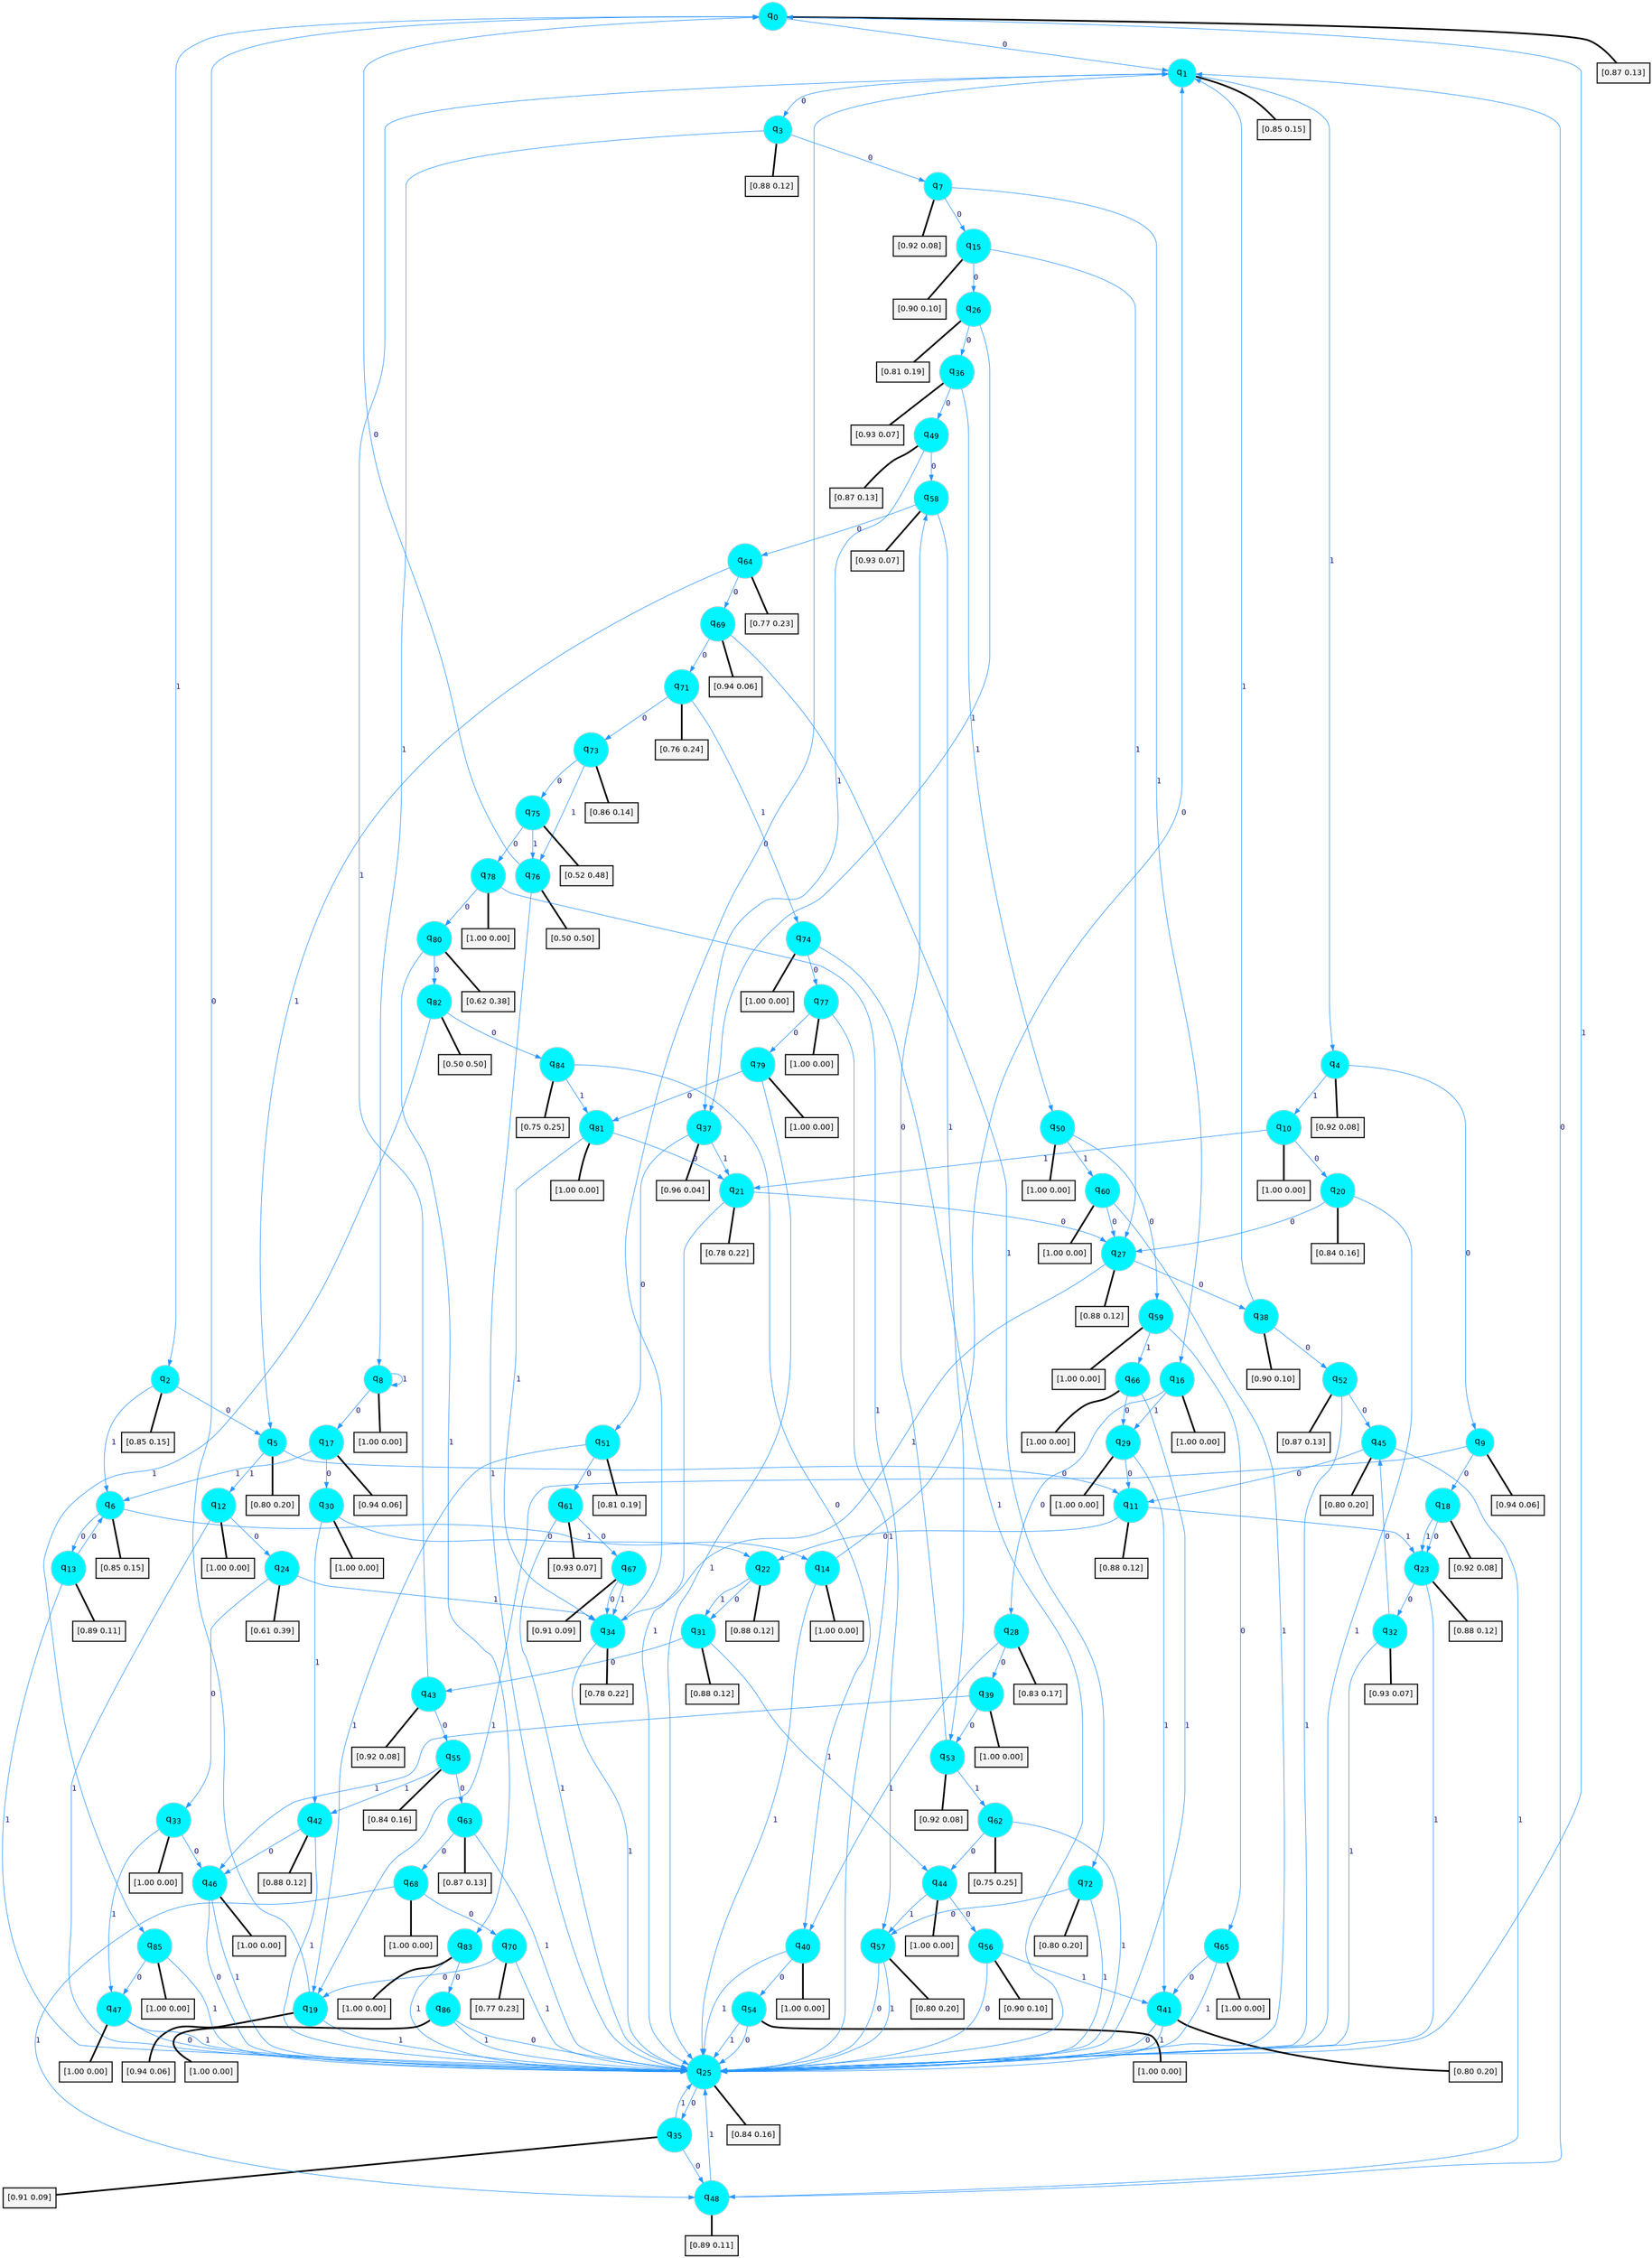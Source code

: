 digraph G {
graph [
bgcolor=transparent, dpi=300, rankdir=TD, size="40,25"];
node [
color=gray, fillcolor=turquoise1, fontcolor=black, fontname=Helvetica, fontsize=16, fontweight=bold, shape=circle, style=filled];
edge [
arrowsize=1, color=dodgerblue1, fontcolor=midnightblue, fontname=courier, fontweight=bold, penwidth=1, style=solid, weight=20];
0[label=<q<SUB>0</SUB>>];
1[label=<q<SUB>1</SUB>>];
2[label=<q<SUB>2</SUB>>];
3[label=<q<SUB>3</SUB>>];
4[label=<q<SUB>4</SUB>>];
5[label=<q<SUB>5</SUB>>];
6[label=<q<SUB>6</SUB>>];
7[label=<q<SUB>7</SUB>>];
8[label=<q<SUB>8</SUB>>];
9[label=<q<SUB>9</SUB>>];
10[label=<q<SUB>10</SUB>>];
11[label=<q<SUB>11</SUB>>];
12[label=<q<SUB>12</SUB>>];
13[label=<q<SUB>13</SUB>>];
14[label=<q<SUB>14</SUB>>];
15[label=<q<SUB>15</SUB>>];
16[label=<q<SUB>16</SUB>>];
17[label=<q<SUB>17</SUB>>];
18[label=<q<SUB>18</SUB>>];
19[label=<q<SUB>19</SUB>>];
20[label=<q<SUB>20</SUB>>];
21[label=<q<SUB>21</SUB>>];
22[label=<q<SUB>22</SUB>>];
23[label=<q<SUB>23</SUB>>];
24[label=<q<SUB>24</SUB>>];
25[label=<q<SUB>25</SUB>>];
26[label=<q<SUB>26</SUB>>];
27[label=<q<SUB>27</SUB>>];
28[label=<q<SUB>28</SUB>>];
29[label=<q<SUB>29</SUB>>];
30[label=<q<SUB>30</SUB>>];
31[label=<q<SUB>31</SUB>>];
32[label=<q<SUB>32</SUB>>];
33[label=<q<SUB>33</SUB>>];
34[label=<q<SUB>34</SUB>>];
35[label=<q<SUB>35</SUB>>];
36[label=<q<SUB>36</SUB>>];
37[label=<q<SUB>37</SUB>>];
38[label=<q<SUB>38</SUB>>];
39[label=<q<SUB>39</SUB>>];
40[label=<q<SUB>40</SUB>>];
41[label=<q<SUB>41</SUB>>];
42[label=<q<SUB>42</SUB>>];
43[label=<q<SUB>43</SUB>>];
44[label=<q<SUB>44</SUB>>];
45[label=<q<SUB>45</SUB>>];
46[label=<q<SUB>46</SUB>>];
47[label=<q<SUB>47</SUB>>];
48[label=<q<SUB>48</SUB>>];
49[label=<q<SUB>49</SUB>>];
50[label=<q<SUB>50</SUB>>];
51[label=<q<SUB>51</SUB>>];
52[label=<q<SUB>52</SUB>>];
53[label=<q<SUB>53</SUB>>];
54[label=<q<SUB>54</SUB>>];
55[label=<q<SUB>55</SUB>>];
56[label=<q<SUB>56</SUB>>];
57[label=<q<SUB>57</SUB>>];
58[label=<q<SUB>58</SUB>>];
59[label=<q<SUB>59</SUB>>];
60[label=<q<SUB>60</SUB>>];
61[label=<q<SUB>61</SUB>>];
62[label=<q<SUB>62</SUB>>];
63[label=<q<SUB>63</SUB>>];
64[label=<q<SUB>64</SUB>>];
65[label=<q<SUB>65</SUB>>];
66[label=<q<SUB>66</SUB>>];
67[label=<q<SUB>67</SUB>>];
68[label=<q<SUB>68</SUB>>];
69[label=<q<SUB>69</SUB>>];
70[label=<q<SUB>70</SUB>>];
71[label=<q<SUB>71</SUB>>];
72[label=<q<SUB>72</SUB>>];
73[label=<q<SUB>73</SUB>>];
74[label=<q<SUB>74</SUB>>];
75[label=<q<SUB>75</SUB>>];
76[label=<q<SUB>76</SUB>>];
77[label=<q<SUB>77</SUB>>];
78[label=<q<SUB>78</SUB>>];
79[label=<q<SUB>79</SUB>>];
80[label=<q<SUB>80</SUB>>];
81[label=<q<SUB>81</SUB>>];
82[label=<q<SUB>82</SUB>>];
83[label=<q<SUB>83</SUB>>];
84[label=<q<SUB>84</SUB>>];
85[label=<q<SUB>85</SUB>>];
86[label=<q<SUB>86</SUB>>];
87[label="[0.87 0.13]", shape=box,fontcolor=black, fontname=Helvetica, fontsize=14, penwidth=2, fillcolor=whitesmoke,color=black];
88[label="[0.85 0.15]", shape=box,fontcolor=black, fontname=Helvetica, fontsize=14, penwidth=2, fillcolor=whitesmoke,color=black];
89[label="[0.85 0.15]", shape=box,fontcolor=black, fontname=Helvetica, fontsize=14, penwidth=2, fillcolor=whitesmoke,color=black];
90[label="[0.88 0.12]", shape=box,fontcolor=black, fontname=Helvetica, fontsize=14, penwidth=2, fillcolor=whitesmoke,color=black];
91[label="[0.92 0.08]", shape=box,fontcolor=black, fontname=Helvetica, fontsize=14, penwidth=2, fillcolor=whitesmoke,color=black];
92[label="[0.80 0.20]", shape=box,fontcolor=black, fontname=Helvetica, fontsize=14, penwidth=2, fillcolor=whitesmoke,color=black];
93[label="[0.85 0.15]", shape=box,fontcolor=black, fontname=Helvetica, fontsize=14, penwidth=2, fillcolor=whitesmoke,color=black];
94[label="[0.92 0.08]", shape=box,fontcolor=black, fontname=Helvetica, fontsize=14, penwidth=2, fillcolor=whitesmoke,color=black];
95[label="[1.00 0.00]", shape=box,fontcolor=black, fontname=Helvetica, fontsize=14, penwidth=2, fillcolor=whitesmoke,color=black];
96[label="[0.94 0.06]", shape=box,fontcolor=black, fontname=Helvetica, fontsize=14, penwidth=2, fillcolor=whitesmoke,color=black];
97[label="[1.00 0.00]", shape=box,fontcolor=black, fontname=Helvetica, fontsize=14, penwidth=2, fillcolor=whitesmoke,color=black];
98[label="[0.88 0.12]", shape=box,fontcolor=black, fontname=Helvetica, fontsize=14, penwidth=2, fillcolor=whitesmoke,color=black];
99[label="[1.00 0.00]", shape=box,fontcolor=black, fontname=Helvetica, fontsize=14, penwidth=2, fillcolor=whitesmoke,color=black];
100[label="[0.89 0.11]", shape=box,fontcolor=black, fontname=Helvetica, fontsize=14, penwidth=2, fillcolor=whitesmoke,color=black];
101[label="[1.00 0.00]", shape=box,fontcolor=black, fontname=Helvetica, fontsize=14, penwidth=2, fillcolor=whitesmoke,color=black];
102[label="[0.90 0.10]", shape=box,fontcolor=black, fontname=Helvetica, fontsize=14, penwidth=2, fillcolor=whitesmoke,color=black];
103[label="[1.00 0.00]", shape=box,fontcolor=black, fontname=Helvetica, fontsize=14, penwidth=2, fillcolor=whitesmoke,color=black];
104[label="[0.94 0.06]", shape=box,fontcolor=black, fontname=Helvetica, fontsize=14, penwidth=2, fillcolor=whitesmoke,color=black];
105[label="[0.92 0.08]", shape=box,fontcolor=black, fontname=Helvetica, fontsize=14, penwidth=2, fillcolor=whitesmoke,color=black];
106[label="[0.94 0.06]", shape=box,fontcolor=black, fontname=Helvetica, fontsize=14, penwidth=2, fillcolor=whitesmoke,color=black];
107[label="[0.84 0.16]", shape=box,fontcolor=black, fontname=Helvetica, fontsize=14, penwidth=2, fillcolor=whitesmoke,color=black];
108[label="[0.78 0.22]", shape=box,fontcolor=black, fontname=Helvetica, fontsize=14, penwidth=2, fillcolor=whitesmoke,color=black];
109[label="[0.88 0.12]", shape=box,fontcolor=black, fontname=Helvetica, fontsize=14, penwidth=2, fillcolor=whitesmoke,color=black];
110[label="[0.88 0.12]", shape=box,fontcolor=black, fontname=Helvetica, fontsize=14, penwidth=2, fillcolor=whitesmoke,color=black];
111[label="[0.61 0.39]", shape=box,fontcolor=black, fontname=Helvetica, fontsize=14, penwidth=2, fillcolor=whitesmoke,color=black];
112[label="[0.84 0.16]", shape=box,fontcolor=black, fontname=Helvetica, fontsize=14, penwidth=2, fillcolor=whitesmoke,color=black];
113[label="[0.81 0.19]", shape=box,fontcolor=black, fontname=Helvetica, fontsize=14, penwidth=2, fillcolor=whitesmoke,color=black];
114[label="[0.88 0.12]", shape=box,fontcolor=black, fontname=Helvetica, fontsize=14, penwidth=2, fillcolor=whitesmoke,color=black];
115[label="[0.83 0.17]", shape=box,fontcolor=black, fontname=Helvetica, fontsize=14, penwidth=2, fillcolor=whitesmoke,color=black];
116[label="[1.00 0.00]", shape=box,fontcolor=black, fontname=Helvetica, fontsize=14, penwidth=2, fillcolor=whitesmoke,color=black];
117[label="[1.00 0.00]", shape=box,fontcolor=black, fontname=Helvetica, fontsize=14, penwidth=2, fillcolor=whitesmoke,color=black];
118[label="[0.88 0.12]", shape=box,fontcolor=black, fontname=Helvetica, fontsize=14, penwidth=2, fillcolor=whitesmoke,color=black];
119[label="[0.93 0.07]", shape=box,fontcolor=black, fontname=Helvetica, fontsize=14, penwidth=2, fillcolor=whitesmoke,color=black];
120[label="[1.00 0.00]", shape=box,fontcolor=black, fontname=Helvetica, fontsize=14, penwidth=2, fillcolor=whitesmoke,color=black];
121[label="[0.78 0.22]", shape=box,fontcolor=black, fontname=Helvetica, fontsize=14, penwidth=2, fillcolor=whitesmoke,color=black];
122[label="[0.91 0.09]", shape=box,fontcolor=black, fontname=Helvetica, fontsize=14, penwidth=2, fillcolor=whitesmoke,color=black];
123[label="[0.93 0.07]", shape=box,fontcolor=black, fontname=Helvetica, fontsize=14, penwidth=2, fillcolor=whitesmoke,color=black];
124[label="[0.96 0.04]", shape=box,fontcolor=black, fontname=Helvetica, fontsize=14, penwidth=2, fillcolor=whitesmoke,color=black];
125[label="[0.90 0.10]", shape=box,fontcolor=black, fontname=Helvetica, fontsize=14, penwidth=2, fillcolor=whitesmoke,color=black];
126[label="[1.00 0.00]", shape=box,fontcolor=black, fontname=Helvetica, fontsize=14, penwidth=2, fillcolor=whitesmoke,color=black];
127[label="[1.00 0.00]", shape=box,fontcolor=black, fontname=Helvetica, fontsize=14, penwidth=2, fillcolor=whitesmoke,color=black];
128[label="[0.80 0.20]", shape=box,fontcolor=black, fontname=Helvetica, fontsize=14, penwidth=2, fillcolor=whitesmoke,color=black];
129[label="[0.88 0.12]", shape=box,fontcolor=black, fontname=Helvetica, fontsize=14, penwidth=2, fillcolor=whitesmoke,color=black];
130[label="[0.92 0.08]", shape=box,fontcolor=black, fontname=Helvetica, fontsize=14, penwidth=2, fillcolor=whitesmoke,color=black];
131[label="[1.00 0.00]", shape=box,fontcolor=black, fontname=Helvetica, fontsize=14, penwidth=2, fillcolor=whitesmoke,color=black];
132[label="[0.80 0.20]", shape=box,fontcolor=black, fontname=Helvetica, fontsize=14, penwidth=2, fillcolor=whitesmoke,color=black];
133[label="[1.00 0.00]", shape=box,fontcolor=black, fontname=Helvetica, fontsize=14, penwidth=2, fillcolor=whitesmoke,color=black];
134[label="[1.00 0.00]", shape=box,fontcolor=black, fontname=Helvetica, fontsize=14, penwidth=2, fillcolor=whitesmoke,color=black];
135[label="[0.89 0.11]", shape=box,fontcolor=black, fontname=Helvetica, fontsize=14, penwidth=2, fillcolor=whitesmoke,color=black];
136[label="[0.87 0.13]", shape=box,fontcolor=black, fontname=Helvetica, fontsize=14, penwidth=2, fillcolor=whitesmoke,color=black];
137[label="[1.00 0.00]", shape=box,fontcolor=black, fontname=Helvetica, fontsize=14, penwidth=2, fillcolor=whitesmoke,color=black];
138[label="[0.81 0.19]", shape=box,fontcolor=black, fontname=Helvetica, fontsize=14, penwidth=2, fillcolor=whitesmoke,color=black];
139[label="[0.87 0.13]", shape=box,fontcolor=black, fontname=Helvetica, fontsize=14, penwidth=2, fillcolor=whitesmoke,color=black];
140[label="[0.92 0.08]", shape=box,fontcolor=black, fontname=Helvetica, fontsize=14, penwidth=2, fillcolor=whitesmoke,color=black];
141[label="[1.00 0.00]", shape=box,fontcolor=black, fontname=Helvetica, fontsize=14, penwidth=2, fillcolor=whitesmoke,color=black];
142[label="[0.84 0.16]", shape=box,fontcolor=black, fontname=Helvetica, fontsize=14, penwidth=2, fillcolor=whitesmoke,color=black];
143[label="[0.90 0.10]", shape=box,fontcolor=black, fontname=Helvetica, fontsize=14, penwidth=2, fillcolor=whitesmoke,color=black];
144[label="[0.80 0.20]", shape=box,fontcolor=black, fontname=Helvetica, fontsize=14, penwidth=2, fillcolor=whitesmoke,color=black];
145[label="[0.93 0.07]", shape=box,fontcolor=black, fontname=Helvetica, fontsize=14, penwidth=2, fillcolor=whitesmoke,color=black];
146[label="[1.00 0.00]", shape=box,fontcolor=black, fontname=Helvetica, fontsize=14, penwidth=2, fillcolor=whitesmoke,color=black];
147[label="[1.00 0.00]", shape=box,fontcolor=black, fontname=Helvetica, fontsize=14, penwidth=2, fillcolor=whitesmoke,color=black];
148[label="[0.93 0.07]", shape=box,fontcolor=black, fontname=Helvetica, fontsize=14, penwidth=2, fillcolor=whitesmoke,color=black];
149[label="[0.75 0.25]", shape=box,fontcolor=black, fontname=Helvetica, fontsize=14, penwidth=2, fillcolor=whitesmoke,color=black];
150[label="[0.87 0.13]", shape=box,fontcolor=black, fontname=Helvetica, fontsize=14, penwidth=2, fillcolor=whitesmoke,color=black];
151[label="[0.77 0.23]", shape=box,fontcolor=black, fontname=Helvetica, fontsize=14, penwidth=2, fillcolor=whitesmoke,color=black];
152[label="[1.00 0.00]", shape=box,fontcolor=black, fontname=Helvetica, fontsize=14, penwidth=2, fillcolor=whitesmoke,color=black];
153[label="[1.00 0.00]", shape=box,fontcolor=black, fontname=Helvetica, fontsize=14, penwidth=2, fillcolor=whitesmoke,color=black];
154[label="[0.91 0.09]", shape=box,fontcolor=black, fontname=Helvetica, fontsize=14, penwidth=2, fillcolor=whitesmoke,color=black];
155[label="[1.00 0.00]", shape=box,fontcolor=black, fontname=Helvetica, fontsize=14, penwidth=2, fillcolor=whitesmoke,color=black];
156[label="[0.94 0.06]", shape=box,fontcolor=black, fontname=Helvetica, fontsize=14, penwidth=2, fillcolor=whitesmoke,color=black];
157[label="[0.77 0.23]", shape=box,fontcolor=black, fontname=Helvetica, fontsize=14, penwidth=2, fillcolor=whitesmoke,color=black];
158[label="[0.76 0.24]", shape=box,fontcolor=black, fontname=Helvetica, fontsize=14, penwidth=2, fillcolor=whitesmoke,color=black];
159[label="[0.80 0.20]", shape=box,fontcolor=black, fontname=Helvetica, fontsize=14, penwidth=2, fillcolor=whitesmoke,color=black];
160[label="[0.86 0.14]", shape=box,fontcolor=black, fontname=Helvetica, fontsize=14, penwidth=2, fillcolor=whitesmoke,color=black];
161[label="[1.00 0.00]", shape=box,fontcolor=black, fontname=Helvetica, fontsize=14, penwidth=2, fillcolor=whitesmoke,color=black];
162[label="[0.52 0.48]", shape=box,fontcolor=black, fontname=Helvetica, fontsize=14, penwidth=2, fillcolor=whitesmoke,color=black];
163[label="[0.50 0.50]", shape=box,fontcolor=black, fontname=Helvetica, fontsize=14, penwidth=2, fillcolor=whitesmoke,color=black];
164[label="[1.00 0.00]", shape=box,fontcolor=black, fontname=Helvetica, fontsize=14, penwidth=2, fillcolor=whitesmoke,color=black];
165[label="[1.00 0.00]", shape=box,fontcolor=black, fontname=Helvetica, fontsize=14, penwidth=2, fillcolor=whitesmoke,color=black];
166[label="[1.00 0.00]", shape=box,fontcolor=black, fontname=Helvetica, fontsize=14, penwidth=2, fillcolor=whitesmoke,color=black];
167[label="[0.62 0.38]", shape=box,fontcolor=black, fontname=Helvetica, fontsize=14, penwidth=2, fillcolor=whitesmoke,color=black];
168[label="[1.00 0.00]", shape=box,fontcolor=black, fontname=Helvetica, fontsize=14, penwidth=2, fillcolor=whitesmoke,color=black];
169[label="[0.50 0.50]", shape=box,fontcolor=black, fontname=Helvetica, fontsize=14, penwidth=2, fillcolor=whitesmoke,color=black];
170[label="[1.00 0.00]", shape=box,fontcolor=black, fontname=Helvetica, fontsize=14, penwidth=2, fillcolor=whitesmoke,color=black];
171[label="[0.75 0.25]", shape=box,fontcolor=black, fontname=Helvetica, fontsize=14, penwidth=2, fillcolor=whitesmoke,color=black];
172[label="[1.00 0.00]", shape=box,fontcolor=black, fontname=Helvetica, fontsize=14, penwidth=2, fillcolor=whitesmoke,color=black];
173[label="[1.00 0.00]", shape=box,fontcolor=black, fontname=Helvetica, fontsize=14, penwidth=2, fillcolor=whitesmoke,color=black];
0->1 [label=0];
0->2 [label=1];
0->87 [arrowhead=none, penwidth=3,color=black];
1->3 [label=0];
1->4 [label=1];
1->88 [arrowhead=none, penwidth=3,color=black];
2->5 [label=0];
2->6 [label=1];
2->89 [arrowhead=none, penwidth=3,color=black];
3->7 [label=0];
3->8 [label=1];
3->90 [arrowhead=none, penwidth=3,color=black];
4->9 [label=0];
4->10 [label=1];
4->91 [arrowhead=none, penwidth=3,color=black];
5->11 [label=0];
5->12 [label=1];
5->92 [arrowhead=none, penwidth=3,color=black];
6->13 [label=0];
6->14 [label=1];
6->93 [arrowhead=none, penwidth=3,color=black];
7->15 [label=0];
7->16 [label=1];
7->94 [arrowhead=none, penwidth=3,color=black];
8->17 [label=0];
8->8 [label=1];
8->95 [arrowhead=none, penwidth=3,color=black];
9->18 [label=0];
9->19 [label=1];
9->96 [arrowhead=none, penwidth=3,color=black];
10->20 [label=0];
10->21 [label=1];
10->97 [arrowhead=none, penwidth=3,color=black];
11->22 [label=0];
11->23 [label=1];
11->98 [arrowhead=none, penwidth=3,color=black];
12->24 [label=0];
12->25 [label=1];
12->99 [arrowhead=none, penwidth=3,color=black];
13->6 [label=0];
13->25 [label=1];
13->100 [arrowhead=none, penwidth=3,color=black];
14->1 [label=0];
14->25 [label=1];
14->101 [arrowhead=none, penwidth=3,color=black];
15->26 [label=0];
15->27 [label=1];
15->102 [arrowhead=none, penwidth=3,color=black];
16->28 [label=0];
16->29 [label=1];
16->103 [arrowhead=none, penwidth=3,color=black];
17->30 [label=0];
17->6 [label=1];
17->104 [arrowhead=none, penwidth=3,color=black];
18->23 [label=0];
18->23 [label=1];
18->105 [arrowhead=none, penwidth=3,color=black];
19->0 [label=0];
19->25 [label=1];
19->106 [arrowhead=none, penwidth=3,color=black];
20->27 [label=0];
20->25 [label=1];
20->107 [arrowhead=none, penwidth=3,color=black];
21->27 [label=0];
21->25 [label=1];
21->108 [arrowhead=none, penwidth=3,color=black];
22->31 [label=0];
22->31 [label=1];
22->109 [arrowhead=none, penwidth=3,color=black];
23->32 [label=0];
23->25 [label=1];
23->110 [arrowhead=none, penwidth=3,color=black];
24->33 [label=0];
24->34 [label=1];
24->111 [arrowhead=none, penwidth=3,color=black];
25->35 [label=0];
25->0 [label=1];
25->112 [arrowhead=none, penwidth=3,color=black];
26->36 [label=0];
26->37 [label=1];
26->113 [arrowhead=none, penwidth=3,color=black];
27->38 [label=0];
27->34 [label=1];
27->114 [arrowhead=none, penwidth=3,color=black];
28->39 [label=0];
28->40 [label=1];
28->115 [arrowhead=none, penwidth=3,color=black];
29->11 [label=0];
29->41 [label=1];
29->116 [arrowhead=none, penwidth=3,color=black];
30->22 [label=0];
30->42 [label=1];
30->117 [arrowhead=none, penwidth=3,color=black];
31->43 [label=0];
31->44 [label=1];
31->118 [arrowhead=none, penwidth=3,color=black];
32->45 [label=0];
32->25 [label=1];
32->119 [arrowhead=none, penwidth=3,color=black];
33->46 [label=0];
33->47 [label=1];
33->120 [arrowhead=none, penwidth=3,color=black];
34->1 [label=0];
34->25 [label=1];
34->121 [arrowhead=none, penwidth=3,color=black];
35->48 [label=0];
35->25 [label=1];
35->122 [arrowhead=none, penwidth=3,color=black];
36->49 [label=0];
36->50 [label=1];
36->123 [arrowhead=none, penwidth=3,color=black];
37->51 [label=0];
37->21 [label=1];
37->124 [arrowhead=none, penwidth=3,color=black];
38->52 [label=0];
38->1 [label=1];
38->125 [arrowhead=none, penwidth=3,color=black];
39->53 [label=0];
39->46 [label=1];
39->126 [arrowhead=none, penwidth=3,color=black];
40->54 [label=0];
40->25 [label=1];
40->127 [arrowhead=none, penwidth=3,color=black];
41->25 [label=0];
41->25 [label=1];
41->128 [arrowhead=none, penwidth=3,color=black];
42->46 [label=0];
42->25 [label=1];
42->129 [arrowhead=none, penwidth=3,color=black];
43->55 [label=0];
43->1 [label=1];
43->130 [arrowhead=none, penwidth=3,color=black];
44->56 [label=0];
44->57 [label=1];
44->131 [arrowhead=none, penwidth=3,color=black];
45->11 [label=0];
45->48 [label=1];
45->132 [arrowhead=none, penwidth=3,color=black];
46->25 [label=0];
46->25 [label=1];
46->133 [arrowhead=none, penwidth=3,color=black];
47->25 [label=0];
47->25 [label=1];
47->134 [arrowhead=none, penwidth=3,color=black];
48->1 [label=0];
48->25 [label=1];
48->135 [arrowhead=none, penwidth=3,color=black];
49->58 [label=0];
49->37 [label=1];
49->136 [arrowhead=none, penwidth=3,color=black];
50->59 [label=0];
50->60 [label=1];
50->137 [arrowhead=none, penwidth=3,color=black];
51->61 [label=0];
51->19 [label=1];
51->138 [arrowhead=none, penwidth=3,color=black];
52->45 [label=0];
52->25 [label=1];
52->139 [arrowhead=none, penwidth=3,color=black];
53->58 [label=0];
53->62 [label=1];
53->140 [arrowhead=none, penwidth=3,color=black];
54->25 [label=0];
54->25 [label=1];
54->141 [arrowhead=none, penwidth=3,color=black];
55->63 [label=0];
55->42 [label=1];
55->142 [arrowhead=none, penwidth=3,color=black];
56->25 [label=0];
56->41 [label=1];
56->143 [arrowhead=none, penwidth=3,color=black];
57->25 [label=0];
57->25 [label=1];
57->144 [arrowhead=none, penwidth=3,color=black];
58->64 [label=0];
58->53 [label=1];
58->145 [arrowhead=none, penwidth=3,color=black];
59->65 [label=0];
59->66 [label=1];
59->146 [arrowhead=none, penwidth=3,color=black];
60->27 [label=0];
60->25 [label=1];
60->147 [arrowhead=none, penwidth=3,color=black];
61->67 [label=0];
61->25 [label=1];
61->148 [arrowhead=none, penwidth=3,color=black];
62->44 [label=0];
62->25 [label=1];
62->149 [arrowhead=none, penwidth=3,color=black];
63->68 [label=0];
63->25 [label=1];
63->150 [arrowhead=none, penwidth=3,color=black];
64->69 [label=0];
64->5 [label=1];
64->151 [arrowhead=none, penwidth=3,color=black];
65->41 [label=0];
65->25 [label=1];
65->152 [arrowhead=none, penwidth=3,color=black];
66->29 [label=0];
66->25 [label=1];
66->153 [arrowhead=none, penwidth=3,color=black];
67->34 [label=0];
67->34 [label=1];
67->154 [arrowhead=none, penwidth=3,color=black];
68->70 [label=0];
68->48 [label=1];
68->155 [arrowhead=none, penwidth=3,color=black];
69->71 [label=0];
69->72 [label=1];
69->156 [arrowhead=none, penwidth=3,color=black];
70->19 [label=0];
70->25 [label=1];
70->157 [arrowhead=none, penwidth=3,color=black];
71->73 [label=0];
71->74 [label=1];
71->158 [arrowhead=none, penwidth=3,color=black];
72->57 [label=0];
72->25 [label=1];
72->159 [arrowhead=none, penwidth=3,color=black];
73->75 [label=0];
73->76 [label=1];
73->160 [arrowhead=none, penwidth=3,color=black];
74->77 [label=0];
74->25 [label=1];
74->161 [arrowhead=none, penwidth=3,color=black];
75->78 [label=0];
75->76 [label=1];
75->162 [arrowhead=none, penwidth=3,color=black];
76->0 [label=0];
76->25 [label=1];
76->163 [arrowhead=none, penwidth=3,color=black];
77->79 [label=0];
77->25 [label=1];
77->164 [arrowhead=none, penwidth=3,color=black];
78->80 [label=0];
78->57 [label=1];
78->165 [arrowhead=none, penwidth=3,color=black];
79->81 [label=0];
79->25 [label=1];
79->166 [arrowhead=none, penwidth=3,color=black];
80->82 [label=0];
80->83 [label=1];
80->167 [arrowhead=none, penwidth=3,color=black];
81->21 [label=0];
81->34 [label=1];
81->168 [arrowhead=none, penwidth=3,color=black];
82->84 [label=0];
82->85 [label=1];
82->169 [arrowhead=none, penwidth=3,color=black];
83->86 [label=0];
83->25 [label=1];
83->170 [arrowhead=none, penwidth=3,color=black];
84->40 [label=0];
84->81 [label=1];
84->171 [arrowhead=none, penwidth=3,color=black];
85->47 [label=0];
85->25 [label=1];
85->172 [arrowhead=none, penwidth=3,color=black];
86->25 [label=0];
86->25 [label=1];
86->173 [arrowhead=none, penwidth=3,color=black];
}
